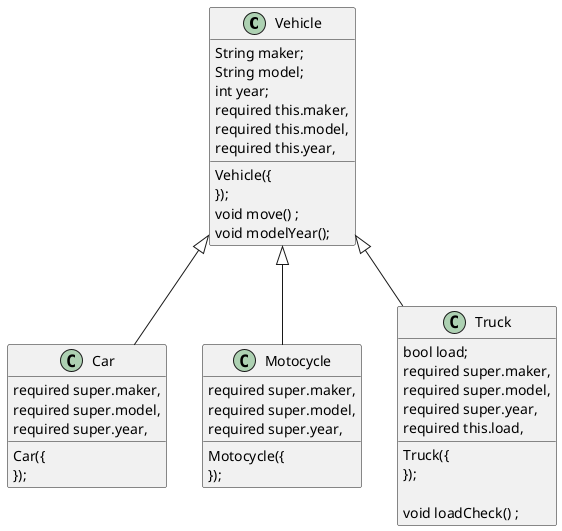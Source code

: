@startuml vehicle

class Vehicle {
  String maker;
  String model;
  int year;
  Vehicle({
    required this.maker,
    required this.model,
    required this.year,
  });
  void move() ;
  void modelYear();
}

class Car extends Vehicle {
  Car({
    required super.maker,
    required super.model,
    required super.year,
  });
}

class Motocycle extends Vehicle {
  Motocycle({
    required super.maker,
    required super.model,
    required super.year,
  });
}

class Truck extends Vehicle {
  bool load;
  Truck({
    required super.maker,
    required super.model,
    required super.year,
    required this.load,
  });

  void loadCheck() ;
}


@enduml